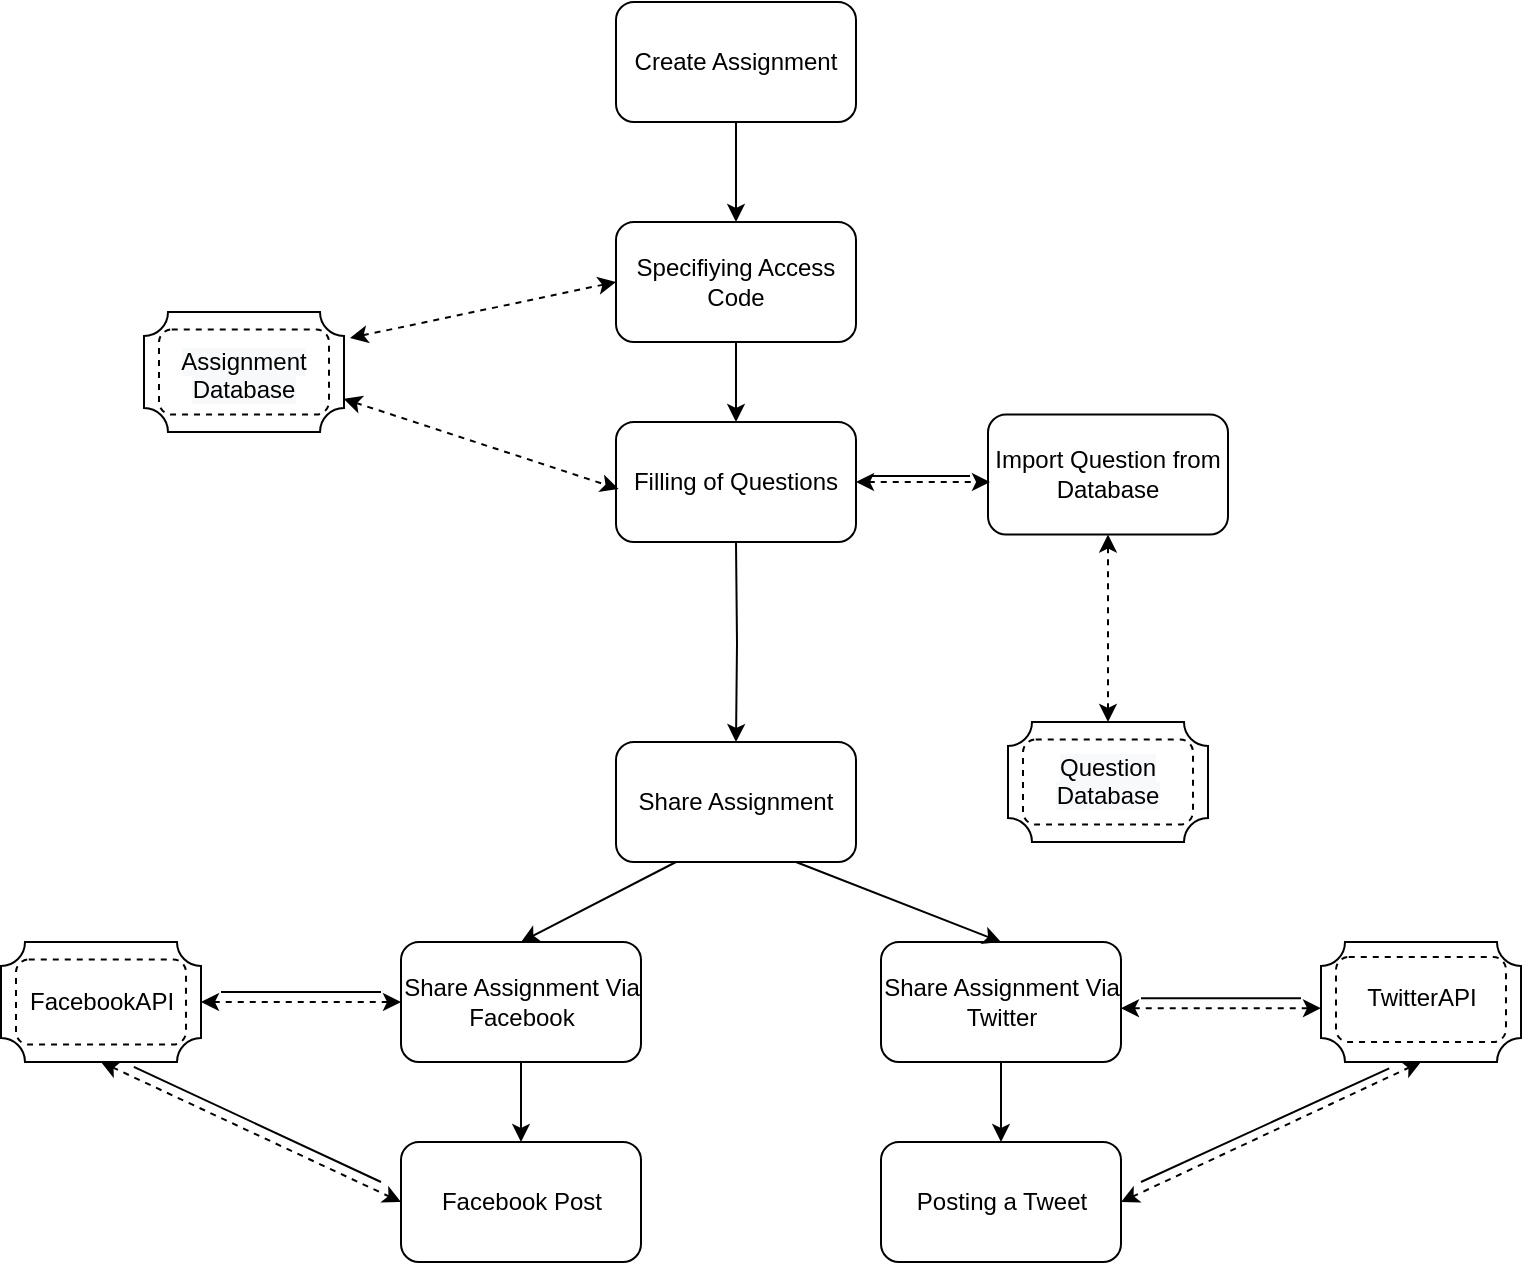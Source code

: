 <mxfile version="14.4.3" type="device"><diagram id="9EcYi6LK9fVtlrllT326" name="Page-1"><mxGraphModel dx="904" dy="567" grid="1" gridSize="10" guides="1" tooltips="1" connect="1" arrows="1" fold="1" page="1" pageScale="1" pageWidth="850" pageHeight="1100" math="0" shadow="0"><root><mxCell id="0"/><mxCell id="1" parent="0"/><mxCell id="sllIUns8gGYosHTo9u_3-3" value="" style="verticalLabelPosition=bottom;verticalAlign=top;html=1;shape=mxgraph.basic.plaque;dx=6;" parent="1" vertex="1"><mxGeometry x="549" y="420" width="100" height="60" as="geometry"/></mxCell><mxCell id="sllIUns8gGYosHTo9u_3-11" value="Create Assignment" style="rounded=1;whiteSpace=wrap;html=1;" parent="1" vertex="1"><mxGeometry x="353" y="60" width="120" height="60" as="geometry"/></mxCell><mxCell id="sllIUns8gGYosHTo9u_3-15" value="" style="endArrow=classic;startArrow=classic;html=1;exitX=0.5;exitY=1;exitDx=0;exitDy=0;dashed=1;entryX=0.5;entryY=0;entryDx=0;entryDy=0;entryPerimeter=0;" parent="1" source="HBZiykpPK_CJ4UJYjdK7-6" target="sllIUns8gGYosHTo9u_3-3" edge="1"><mxGeometry width="50" height="50" relative="1" as="geometry"><mxPoint x="603.5" y="296.25" as="sourcePoint"/><mxPoint x="593.5" y="176.25" as="targetPoint"/></mxGeometry></mxCell><mxCell id="sllIUns8gGYosHTo9u_3-16" value="Filling of Questions" style="rounded=1;whiteSpace=wrap;html=1;" parent="1" vertex="1"><mxGeometry x="353" y="270" width="120" height="60" as="geometry"/></mxCell><mxCell id="sllIUns8gGYosHTo9u_3-37" style="edgeStyle=orthogonalEdgeStyle;rounded=0;orthogonalLoop=1;jettySize=auto;html=1;exitX=0.5;exitY=1;exitDx=0;exitDy=0;entryX=0.5;entryY=0;entryDx=0;entryDy=0;startArrow=none;startFill=0;endArrow=classic;endFill=1;" parent="1" target="sllIUns8gGYosHTo9u_3-36" edge="1"><mxGeometry relative="1" as="geometry"><mxPoint x="413" y="330" as="sourcePoint"/></mxGeometry></mxCell><mxCell id="sllIUns8gGYosHTo9u_3-36" value="Share Assignment" style="rounded=1;whiteSpace=wrap;html=1;" parent="1" vertex="1"><mxGeometry x="353" y="430" width="120" height="60" as="geometry"/></mxCell><mxCell id="sllIUns8gGYosHTo9u_3-38" value="Share Assignment Via Facebook" style="rounded=1;whiteSpace=wrap;html=1;" parent="1" vertex="1"><mxGeometry x="245.5" y="530" width="120" height="60" as="geometry"/></mxCell><mxCell id="sllIUns8gGYosHTo9u_3-39" value="Share Assignment Via Twitter" style="rounded=1;whiteSpace=wrap;html=1;" parent="1" vertex="1"><mxGeometry x="485.5" y="530" width="120" height="60" as="geometry"/></mxCell><mxCell id="sllIUns8gGYosHTo9u_3-41" value="" style="endArrow=none;html=1;entryX=0.25;entryY=1;entryDx=0;entryDy=0;exitX=0.5;exitY=0;exitDx=0;exitDy=0;startArrow=classic;startFill=1;endFill=0;" parent="1" source="sllIUns8gGYosHTo9u_3-38" target="sllIUns8gGYosHTo9u_3-36" edge="1"><mxGeometry width="50" height="50" relative="1" as="geometry"><mxPoint x="523" y="260" as="sourcePoint"/><mxPoint x="523" y="220" as="targetPoint"/></mxGeometry></mxCell><mxCell id="sllIUns8gGYosHTo9u_3-43" value="" style="endArrow=none;html=1;entryX=0.75;entryY=1;entryDx=0;entryDy=0;exitX=0.5;exitY=0;exitDx=0;exitDy=0;startArrow=classic;startFill=1;endFill=0;" parent="1" source="sllIUns8gGYosHTo9u_3-39" target="sllIUns8gGYosHTo9u_3-36" edge="1"><mxGeometry width="50" height="50" relative="1" as="geometry"><mxPoint x="183" y="370" as="sourcePoint"/><mxPoint x="273" y="320" as="targetPoint"/></mxGeometry></mxCell><mxCell id="sllIUns8gGYosHTo9u_3-44" value="Facebook Post" style="rounded=1;whiteSpace=wrap;html=1;" parent="1" vertex="1"><mxGeometry x="245.5" y="630" width="120" height="60" as="geometry"/></mxCell><mxCell id="sllIUns8gGYosHTo9u_3-50" value="" style="rounded=1;whiteSpace=wrap;html=1;dashed=1;" parent="1" vertex="1"><mxGeometry x="556.5" y="428.75" width="85" height="42.5" as="geometry"/></mxCell><mxCell id="sllIUns8gGYosHTo9u_3-13" value="&#10;&#10;&lt;br style=&quot;color: rgb(0, 0, 0); font-family: helvetica; font-size: 12px; font-style: normal; font-weight: 400; letter-spacing: normal; text-align: center; text-indent: 0px; text-transform: none; word-spacing: 0px; background-color: rgb(248, 249, 250);&quot;&gt;&lt;br style=&quot;color: rgb(0, 0, 0); font-family: helvetica; font-size: 12px; font-style: normal; font-weight: 400; letter-spacing: normal; text-align: center; text-indent: 0px; text-transform: none; word-spacing: 0px; background-color: rgb(248, 249, 250);&quot;&gt;&lt;span style=&quot;color: rgb(0, 0, 0); font-size: 12px; font-style: normal; font-weight: 400; letter-spacing: normal; text-align: center; text-indent: 0px; text-transform: none; word-spacing: 0px; font-family: helvetica; background-color: rgb(248, 249, 250); display: inline; float: none;&quot;&gt;Question Database&lt;/span&gt;&lt;br style=&quot;color: rgb(0, 0, 0); font-family: helvetica; font-size: 12px; font-style: normal; font-weight: 400; letter-spacing: normal; text-align: center; text-indent: 0px; text-transform: none; word-spacing: 0px; background-color: rgb(248, 249, 250);&quot;&gt;&#10;&#10;" style="text;html=1;strokeColor=none;fillColor=none;align=center;verticalAlign=middle;whiteSpace=wrap;rounded=0;" parent="1" vertex="1"><mxGeometry x="579" y="425" width="40" height="20" as="geometry"/></mxCell><mxCell id="sllIUns8gGYosHTo9u_3-52" value="" style="group" parent="1" vertex="1" connectable="0"><mxGeometry x="45.5" y="530" width="100" height="60" as="geometry"/></mxCell><mxCell id="sllIUns8gGYosHTo9u_3-53" value="" style="verticalLabelPosition=bottom;verticalAlign=top;html=1;shape=mxgraph.basic.plaque;dx=6;" parent="sllIUns8gGYosHTo9u_3-52" vertex="1"><mxGeometry width="100" height="60" as="geometry"/></mxCell><mxCell id="sllIUns8gGYosHTo9u_3-54" value="" style="rounded=1;whiteSpace=wrap;html=1;dashed=1;" parent="sllIUns8gGYosHTo9u_3-52" vertex="1"><mxGeometry x="7.5" y="8.75" width="85" height="42.5" as="geometry"/></mxCell><mxCell id="sllIUns8gGYosHTo9u_3-55" value="FacebookAPI" style="text;html=1;strokeColor=none;fillColor=none;align=center;verticalAlign=middle;whiteSpace=wrap;rounded=0;" parent="sllIUns8gGYosHTo9u_3-52" vertex="1"><mxGeometry x="15" y="20" width="70" height="20" as="geometry"/></mxCell><mxCell id="sllIUns8gGYosHTo9u_3-56" value="" style="endArrow=classic;startArrow=classic;html=1;exitX=1;exitY=0.5;exitDx=0;exitDy=0;exitPerimeter=0;entryX=0;entryY=0.5;entryDx=0;entryDy=0;dashed=1;" parent="1" source="sllIUns8gGYosHTo9u_3-53" edge="1"><mxGeometry width="50" height="50" relative="1" as="geometry"><mxPoint x="425.5" y="670" as="sourcePoint"/><mxPoint x="245.5" y="560" as="targetPoint"/></mxGeometry></mxCell><mxCell id="sllIUns8gGYosHTo9u_3-57" value="" style="endArrow=none;html=1;" parent="1" edge="1"><mxGeometry width="50" height="50" relative="1" as="geometry"><mxPoint x="155.5" y="555" as="sourcePoint"/><mxPoint x="235.5" y="555" as="targetPoint"/></mxGeometry></mxCell><mxCell id="sllIUns8gGYosHTo9u_3-58" value="" style="endArrow=none;html=1;entryX=0.5;entryY=1;entryDx=0;entryDy=0;exitX=0.5;exitY=0;exitDx=0;exitDy=0;startArrow=classic;startFill=1;endFill=0;" parent="1" source="sllIUns8gGYosHTo9u_3-44" target="sllIUns8gGYosHTo9u_3-38" edge="1"><mxGeometry width="50" height="50" relative="1" as="geometry"><mxPoint x="315.5" y="540" as="sourcePoint"/><mxPoint x="405.5" y="490" as="targetPoint"/></mxGeometry></mxCell><mxCell id="sllIUns8gGYosHTo9u_3-59" value="" style="endArrow=classic;startArrow=classic;html=1;exitX=0.5;exitY=1;exitDx=0;exitDy=0;exitPerimeter=0;entryX=0;entryY=0.5;entryDx=0;entryDy=0;dashed=1;" parent="1" source="sllIUns8gGYosHTo9u_3-53" target="sllIUns8gGYosHTo9u_3-44" edge="1"><mxGeometry width="50" height="50" relative="1" as="geometry"><mxPoint x="155.5" y="570" as="sourcePoint"/><mxPoint x="255.5" y="570" as="targetPoint"/></mxGeometry></mxCell><mxCell id="sllIUns8gGYosHTo9u_3-60" value="" style="endArrow=none;html=1;exitX=0.664;exitY=1.04;exitDx=0;exitDy=0;exitPerimeter=0;" parent="1" source="sllIUns8gGYosHTo9u_3-53" edge="1"><mxGeometry width="50" height="50" relative="1" as="geometry"><mxPoint x="165.5" y="563" as="sourcePoint"/><mxPoint x="235.5" y="650" as="targetPoint"/></mxGeometry></mxCell><mxCell id="sllIUns8gGYosHTo9u_3-61" value="Posting a Tweet" style="rounded=1;whiteSpace=wrap;html=1;" parent="1" vertex="1"><mxGeometry x="485.5" y="630" width="120" height="60" as="geometry"/></mxCell><mxCell id="sllIUns8gGYosHTo9u_3-62" value="" style="endArrow=none;html=1;entryX=0.5;entryY=1;entryDx=0;entryDy=0;exitX=0.5;exitY=0;exitDx=0;exitDy=0;startArrow=classic;startFill=1;endFill=0;" parent="1" source="sllIUns8gGYosHTo9u_3-61" edge="1"><mxGeometry width="50" height="50" relative="1" as="geometry"><mxPoint x="555.5" y="540" as="sourcePoint"/><mxPoint x="545.5" y="590" as="targetPoint"/></mxGeometry></mxCell><mxCell id="sllIUns8gGYosHTo9u_3-65" value="" style="group" parent="1" vertex="1" connectable="0"><mxGeometry x="705.5" y="530" width="100" height="60" as="geometry"/></mxCell><mxCell id="sllIUns8gGYosHTo9u_3-66" value="" style="verticalLabelPosition=bottom;verticalAlign=top;html=1;shape=mxgraph.basic.plaque;dx=6;" parent="sllIUns8gGYosHTo9u_3-65" vertex="1"><mxGeometry width="100" height="60" as="geometry"/></mxCell><mxCell id="sllIUns8gGYosHTo9u_3-67" value="" style="rounded=1;whiteSpace=wrap;html=1;dashed=1;" parent="sllIUns8gGYosHTo9u_3-65" vertex="1"><mxGeometry x="7.5" y="7.5" width="85" height="42.5" as="geometry"/></mxCell><mxCell id="sllIUns8gGYosHTo9u_3-68" value="&lt;font face=&quot;helvetica&quot;&gt;TwitterAPI&lt;/font&gt;" style="text;html=1;strokeColor=none;fillColor=none;align=center;verticalAlign=middle;whiteSpace=wrap;rounded=0;" parent="sllIUns8gGYosHTo9u_3-65" vertex="1"><mxGeometry x="30" y="5" width="40" height="45" as="geometry"/></mxCell><mxCell id="sllIUns8gGYosHTo9u_3-69" value="" style="endArrow=classic;startArrow=classic;html=1;exitX=1;exitY=0.5;exitDx=0;exitDy=0;exitPerimeter=0;entryX=0;entryY=0.5;entryDx=0;entryDy=0;dashed=1;" parent="1" edge="1"><mxGeometry width="50" height="50" relative="1" as="geometry"><mxPoint x="605.5" y="563.08" as="sourcePoint"/><mxPoint x="705.5" y="563.08" as="targetPoint"/></mxGeometry></mxCell><mxCell id="sllIUns8gGYosHTo9u_3-70" value="" style="endArrow=none;html=1;" parent="1" edge="1"><mxGeometry width="50" height="50" relative="1" as="geometry"><mxPoint x="615.5" y="558.08" as="sourcePoint"/><mxPoint x="695.5" y="558.08" as="targetPoint"/></mxGeometry></mxCell><mxCell id="sllIUns8gGYosHTo9u_3-72" value="" style="endArrow=classic;startArrow=classic;html=1;exitX=1;exitY=0.5;exitDx=0;exitDy=0;entryX=0.5;entryY=1;entryDx=0;entryDy=0;dashed=1;entryPerimeter=0;" parent="1" source="sllIUns8gGYosHTo9u_3-61" target="sllIUns8gGYosHTo9u_3-66" edge="1"><mxGeometry width="50" height="50" relative="1" as="geometry"><mxPoint x="635.5" y="657" as="sourcePoint"/><mxPoint x="735.5" y="657" as="targetPoint"/></mxGeometry></mxCell><mxCell id="sllIUns8gGYosHTo9u_3-73" value="" style="endArrow=none;html=1;entryX=0.341;entryY=1.053;entryDx=0;entryDy=0;entryPerimeter=0;" parent="1" target="sllIUns8gGYosHTo9u_3-66" edge="1"><mxGeometry width="50" height="50" relative="1" as="geometry"><mxPoint x="615.5" y="650" as="sourcePoint"/><mxPoint x="725.5" y="650" as="targetPoint"/></mxGeometry></mxCell><mxCell id="HBZiykpPK_CJ4UJYjdK7-3" value="Specifiying Access Code" style="rounded=1;whiteSpace=wrap;html=1;" vertex="1" parent="1"><mxGeometry x="353" y="170" width="120" height="60" as="geometry"/></mxCell><mxCell id="HBZiykpPK_CJ4UJYjdK7-6" value="Import Question from Database" style="rounded=1;whiteSpace=wrap;html=1;" vertex="1" parent="1"><mxGeometry x="539" y="266.25" width="120" height="60" as="geometry"/></mxCell><mxCell id="HBZiykpPK_CJ4UJYjdK7-8" value="" style="endArrow=classic;startArrow=classic;html=1;exitX=1;exitY=0.5;exitDx=0;exitDy=0;dashed=1;" edge="1" parent="1" source="sllIUns8gGYosHTo9u_3-16"><mxGeometry width="50" height="50" relative="1" as="geometry"><mxPoint x="470" y="302.0" as="sourcePoint"/><mxPoint x="540" y="300" as="targetPoint"/></mxGeometry></mxCell><mxCell id="HBZiykpPK_CJ4UJYjdK7-9" value="" style="endArrow=none;html=1;" edge="1" parent="1"><mxGeometry width="50" height="50" relative="1" as="geometry"><mxPoint x="480" y="297.0" as="sourcePoint"/><mxPoint x="530" y="297" as="targetPoint"/></mxGeometry></mxCell><mxCell id="HBZiykpPK_CJ4UJYjdK7-10" style="edgeStyle=orthogonalEdgeStyle;rounded=0;orthogonalLoop=1;jettySize=auto;html=1;exitX=0.5;exitY=1;exitDx=0;exitDy=0;startArrow=none;startFill=0;endArrow=classic;endFill=1;entryX=0.5;entryY=0;entryDx=0;entryDy=0;" edge="1" parent="1" source="sllIUns8gGYosHTo9u_3-11" target="HBZiykpPK_CJ4UJYjdK7-3"><mxGeometry relative="1" as="geometry"><mxPoint x="423" y="340" as="sourcePoint"/><mxPoint x="413" y="170" as="targetPoint"/></mxGeometry></mxCell><mxCell id="HBZiykpPK_CJ4UJYjdK7-11" style="edgeStyle=orthogonalEdgeStyle;rounded=0;orthogonalLoop=1;jettySize=auto;html=1;exitX=0.5;exitY=1;exitDx=0;exitDy=0;startArrow=none;startFill=0;endArrow=classic;endFill=1;entryX=0.5;entryY=0;entryDx=0;entryDy=0;" edge="1" parent="1" source="HBZiykpPK_CJ4UJYjdK7-3" target="sllIUns8gGYosHTo9u_3-16"><mxGeometry relative="1" as="geometry"><mxPoint x="423" y="130" as="sourcePoint"/><mxPoint x="423" y="180" as="targetPoint"/></mxGeometry></mxCell><mxCell id="HBZiykpPK_CJ4UJYjdK7-12" value="" style="verticalLabelPosition=bottom;verticalAlign=top;html=1;shape=mxgraph.basic.plaque;dx=6;" vertex="1" parent="1"><mxGeometry x="117" y="215" width="100" height="60" as="geometry"/></mxCell><mxCell id="HBZiykpPK_CJ4UJYjdK7-13" value="" style="endArrow=classic;startArrow=classic;html=1;entryX=1.03;entryY=0.211;entryDx=0;entryDy=0;entryPerimeter=0;exitX=0;exitY=0.5;exitDx=0;exitDy=0;dashed=1;" edge="1" parent="1" target="HBZiykpPK_CJ4UJYjdK7-12" source="HBZiykpPK_CJ4UJYjdK7-3"><mxGeometry width="50" height="50" relative="1" as="geometry"><mxPoint x="-30" y="245" as="sourcePoint"/><mxPoint x="-40" y="125" as="targetPoint"/><Array as="points"><mxPoint x="220" y="228"/></Array></mxGeometry></mxCell><mxCell id="HBZiykpPK_CJ4UJYjdK7-14" value="" style="rounded=1;whiteSpace=wrap;html=1;dashed=1;" vertex="1" parent="1"><mxGeometry x="124.5" y="223.75" width="85" height="42.5" as="geometry"/></mxCell><mxCell id="HBZiykpPK_CJ4UJYjdK7-15" value="&lt;br&gt;&lt;br&gt;&lt;br style=&quot;color: rgb(0 , 0 , 0) ; font-family: &amp;#34;helvetica&amp;#34; ; font-size: 12px ; font-style: normal ; font-weight: 400 ; letter-spacing: normal ; text-align: center ; text-indent: 0px ; text-transform: none ; word-spacing: 0px ; background-color: rgb(248 , 249 , 250)&quot;&gt;&lt;br style=&quot;color: rgb(0 , 0 , 0) ; font-family: &amp;#34;helvetica&amp;#34; ; font-size: 12px ; font-style: normal ; font-weight: 400 ; letter-spacing: normal ; text-align: center ; text-indent: 0px ; text-transform: none ; word-spacing: 0px ; background-color: rgb(248 , 249 , 250)&quot;&gt;&lt;span style=&quot;color: rgb(0 , 0 , 0) ; font-size: 12px ; font-style: normal ; font-weight: 400 ; letter-spacing: normal ; text-align: center ; text-indent: 0px ; text-transform: none ; word-spacing: 0px ; font-family: &amp;#34;helvetica&amp;#34; ; background-color: rgb(248 , 249 , 250) ; display: inline ; float: none&quot;&gt;Assignment Database&lt;/span&gt;&lt;br style=&quot;color: rgb(0 , 0 , 0) ; font-family: &amp;#34;helvetica&amp;#34; ; font-size: 12px ; font-style: normal ; font-weight: 400 ; letter-spacing: normal ; text-align: center ; text-indent: 0px ; text-transform: none ; word-spacing: 0px ; background-color: rgb(248 , 249 , 250)&quot;&gt;&lt;br&gt;" style="text;html=1;strokeColor=none;fillColor=none;align=center;verticalAlign=middle;whiteSpace=wrap;rounded=0;" vertex="1" parent="1"><mxGeometry x="147" y="215" width="40" height="20" as="geometry"/></mxCell><mxCell id="HBZiykpPK_CJ4UJYjdK7-17" value="" style="endArrow=classic;startArrow=classic;html=1;exitX=0.999;exitY=0.724;exitDx=0;exitDy=0;exitPerimeter=0;entryX=0.011;entryY=0.558;entryDx=0;entryDy=0;entryPerimeter=0;dashed=1;" edge="1" parent="1" source="HBZiykpPK_CJ4UJYjdK7-12" target="sllIUns8gGYosHTo9u_3-16"><mxGeometry width="50" height="50" relative="1" as="geometry"><mxPoint x="210" y="260" as="sourcePoint"/><mxPoint x="260" y="210" as="targetPoint"/></mxGeometry></mxCell></root></mxGraphModel></diagram></mxfile>